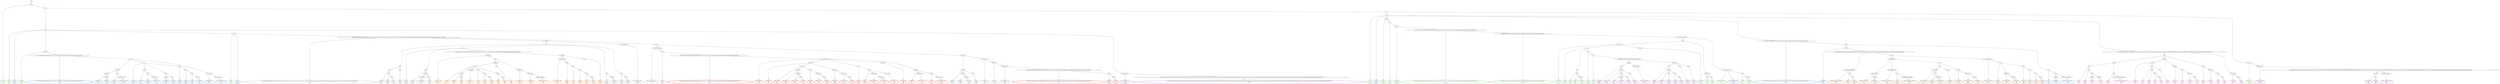digraph T {
	{
		rank=same
		398 [penwidth=3,colorscheme=set19,color=3,label="0;1;2;3_P\nP\n1.7%"]
		395 [penwidth=3,colorscheme=set19,color=3,label="6;8_P\nP\n4.1%"]
		393 [penwidth=3,colorscheme=set19,color=3,label="13;16;21_P\nP\n6.9%"]
		391 [penwidth=3,colorscheme=set19,color=3,label="20;23_P\nP\n8.3%"]
		388 [penwidth=3,colorscheme=set19,color=3,label="9;12_P\nP\n5.2%"]
		386 [penwidth=3,colorscheme=set19,color=3,label="30;34;39_P\nP\n0.14%"]
		384 [penwidth=3,colorscheme=set19,color=3,label="62_P\nP\n0.13%"]
		382 [penwidth=3,colorscheme=set19,color=3,label="70;77;80_P\nP\n0.06%"]
		380 [penwidth=3,colorscheme=set19,color=3,label="91;96;101;106;110;114;119;124;132;138;146;151;156;161;181;185;192;204;209;215;217;222;226;243;249;251;262;264;303;310;331;339;349;363;370;373;376;380;388_P\nP\n0.074%"]
		378 [penwidth=3,colorscheme=set19,color=3,label="400;408;411;414;419;427;432;435;439;443;446;453;455;460;466;469;490;494;515;556;567;578;615;625;630;640;646_P\nP\n0.029%"]
		374 [penwidth=3,colorscheme=set19,color=3,label="687;711_P\nP\n5.6%"]
		372 [penwidth=3,colorscheme=set19,color=3,label="726_P\nP\n2.1%"]
		370 [penwidth=3,colorscheme=set19,color=3,label="735_P\nP\n3.5%"]
		368 [penwidth=3,colorscheme=set19,color=3,label="744_P\nP\n1%"]
		366 [penwidth=3,colorscheme=set19,color=3,label="758;776_P\nP\n5.9%"]
		364 [penwidth=3,colorscheme=set19,color=3,label="757_P\nP\n5.4%"]
		362 [penwidth=3,colorscheme=set19,color=3,label="775_P\nP\n6.4%"]
		360 [penwidth=3,colorscheme=set19,color=3,label="743;756_P\nP\n6.2%"]
		357 [penwidth=3,colorscheme=set19,color=3,label="742_P\nP\n8%"]
		355 [penwidth=3,colorscheme=set19,color=3,label="755_P\nP\n5.3%"]
		353 [penwidth=3,colorscheme=set19,color=3,label="695;700;709;718_P\nP\n7%"]
		351 [penwidth=3,colorscheme=set19,color=3,label="734_P\nP\n5%"]
		349 [penwidth=3,colorscheme=set19,color=3,label="774;780_P\nP\n5.9%"]
		347 [penwidth=3,colorscheme=set19,color=3,label="10;11;14;17_P\nP\n6.2%"]
		346 [penwidth=3,colorscheme=set19,color=2,label="6;8_M1\nM1\n0.28%"]
		344 [penwidth=3,colorscheme=set19,color=2,label="24;27;37;45;50;53;59;66;72;89;94;99;113;117;121;130;137;139;150;159;175;188;191;194;199;203;208;221;232;235;245;254_M1\nM1\n6.4%"]
		340 [penwidth=3,colorscheme=set19,color=2,label="285;294_M1\nM1\n3.9%"]
		338 [penwidth=3,colorscheme=set19,color=2,label="316;323_M1\nM1\n5.3%"]
		336 [penwidth=3,colorscheme=set19,color=2,label="293_M1\nM1\n2.2%"]
		334 [penwidth=3,colorscheme=set19,color=2,label="309;315;322;330_M1\nM1\n6.1%"]
		332 [penwidth=3,colorscheme=set19,color=2,label="270_M1\nM1\n1.5%"]
		330 [penwidth=3,colorscheme=set19,color=2,label="277;292_M1\nM1\n2.9%"]
		328 [penwidth=3,colorscheme=set19,color=2,label="301_M1\nM1\n3.6%"]
		326 [penwidth=3,colorscheme=set19,color=2,label="314;321;329_M1\nM1\n5.6%"]
		323 [penwidth=3,colorscheme=set19,color=2,label="291;300_M1\nM1\n5.5%"]
		321 [penwidth=3,colorscheme=set19,color=2,label="328_M1\nM1\n6.6%"]
		319 [penwidth=3,colorscheme=set19,color=2,label="290_M1\nM1\n2.9%"]
		317 [penwidth=3,colorscheme=set19,color=2,label="299_M1\nM1\n0.84%"]
		315 [penwidth=3,colorscheme=set19,color=2,label="308_M1\nM1\n0.7%"]
		313 [penwidth=3,colorscheme=set19,color=2,label="327;337_M1\nM1\n5.5%"]
		311 [penwidth=3,colorscheme=set19,color=2,label="276;283;289_M1\nM1\n1.4%"]
		309 [penwidth=3,colorscheme=set19,color=2,label="313;326;336;343_M1\nM1\n5.9%"]
		308 [penwidth=3,colorscheme=set19,color=2,label="20;23_M1\nM1\n0.002%"]
		307 [penwidth=3,colorscheme=set19,color=2,label="9;12_M1\nM1\n0.006%"]
		306 [penwidth=3,colorscheme=set19,color=2,label="695;700;709;718_M1\nM1\n0.002%"]
		304 [penwidth=3,colorscheme=set19,color=2,label="38;41;55;61;67;76;85;90;95;100;109;115;118;123;127;131;141;155;168;172;180;184;197;207;212;224;231;234;238;244_M1\nM1\n3.9%"]
		301 [penwidth=3,colorscheme=set19,color=2,label="266;282_M1\nM1\n15%"]
		299 [penwidth=3,colorscheme=set19,color=2,label="275_M1\nM1\n3.5%"]
		296 [penwidth=3,colorscheme=set19,color=2,label="288;298_M1\nM1\n5.1%"]
		294 [penwidth=3,colorscheme=set19,color=2,label="307;312;319;325;334_M1\nM1\n5.2%"]
		289 [penwidth=3,colorscheme=set19,color=8,label="510_M2\nM2\n1.9%"]
		287 [penwidth=3,colorscheme=set19,color=8,label="536_M2\nM2\n5.8%"]
		284 [penwidth=3,colorscheme=set19,color=8,label="599;610_M2\nM2\n5.7%"]
		282 [penwidth=3,colorscheme=set19,color=8,label="609;617_M2\nM2\n7.6%"]
		280 [penwidth=3,colorscheme=set19,color=8,label="535_M2\nM2\n0.71%"]
		278 [penwidth=3,colorscheme=set19,color=8,label="559;571;582;590;598;608;627_M2\nM2\n5.7%"]
		275 [penwidth=3,colorscheme=set19,color=8,label="526;534_M2\nM2\n3.7%"]
		273 [penwidth=3,colorscheme=set19,color=8,label="551_M2\nM2\n3.1%"]
		271 [penwidth=3,colorscheme=set19,color=8,label="570_M2\nM2\n3.5%"]
		269 [penwidth=3,colorscheme=set19,color=8,label="581_M2\nM2\n2.2%"]
		267 [penwidth=3,colorscheme=set19,color=8,label="589_M2\nM2\n5.6%"]
		265 [penwidth=3,colorscheme=set19,color=8,label="607_M2\nM2\n5.4%"]
		263 [penwidth=3,colorscheme=set19,color=8,label="533;550_M2\nM2\n6.1%"]
		261 [penwidth=3,colorscheme=set19,color=8,label="580_M2\nM2\n0.4%"]
		259 [penwidth=3,colorscheme=set19,color=8,label="588;597_M2\nM2\n2.3%"]
		257 [penwidth=3,colorscheme=set19,color=8,label="621_M2\nM2\n7.5%"]
		255 [penwidth=3,colorscheme=set19,color=8,label="509_M2\nM2\n3.9%"]
		253 [penwidth=3,colorscheme=set19,color=8,label="525;549_M2\nM2\n5.4%"]
		251 [penwidth=3,colorscheme=set19,color=8,label="569_M2\nM2\n1.4%"]
		249 [penwidth=3,colorscheme=set19,color=8,label="587_M2\nM2\n6.9%"]
		247 [penwidth=3,colorscheme=set19,color=8,label="517;524;548_M2\nM2\n6.5%"]
		245 [penwidth=3,colorscheme=set19,color=8,label="606_M2\nM2\n8.7%"]
		243 [penwidth=3,colorscheme=set19,color=9,label="32;36;46;58;65;82;88;98;104;107;129;133;136;144;149;158;164;166;174;179;183;187;201;210;218;227;236;241;246;255;261;271;279;295;302;317;338;344;351;354;358;367;372;386;394;398;406;409;412;422;425;429;434;441;450;452;458;474;478;481;488_M3\nM3\n0.22%"]
		238 [penwidth=3,colorscheme=set19,color=9,label="544_M3\nM3\n2.5%"]
		236 [penwidth=3,colorscheme=set19,color=9,label="566_M3\nM3\n0.29%"]
		234 [penwidth=3,colorscheme=set19,color=9,label="576_M3\nM3\n6.7%"]
		232 [penwidth=3,colorscheme=set19,color=9,label="554_M3\nM3\n7.6%"]
		230 [penwidth=3,colorscheme=set19,color=9,label="521_M3\nM3\n4.3%"]
		228 [penwidth=3,colorscheme=set19,color=9,label="542_M3\nM3\n8.6%"]
		225 [penwidth=3,colorscheme=set19,color=9,label="585;604;613_M3\nM3\n7.3%"]
		223 [penwidth=3,colorscheme=set19,color=9,label="595_M3\nM3\n7.6%"]
		221 [penwidth=3,colorscheme=set19,color=9,label="541_M3\nM3\n0.0039%"]
		219 [penwidth=3,colorscheme=set19,color=9,label="563;594_M3\nM3\n8.9%"]
		217 [penwidth=3,colorscheme=set19,color=9,label="562_M3\nM3\n2.9%"]
		215 [penwidth=3,colorscheme=set19,color=9,label="603_M3\nM3\n5.6%"]
		213 [penwidth=3,colorscheme=set19,color=9,label="513;520;529;540_M3\nM3\n5.5%"]
		210 [penwidth=3,colorscheme=set19,color=9,label="501;506;512;519;528_M3\nM3\n2%"]
		208 [penwidth=3,colorscheme=set19,color=9,label="539_M3\nM3\n6.5%"]
		205 [penwidth=3,colorscheme=set19,color=9,label="518;538_M3\nM3\n0.7%"]
		203 [penwidth=3,colorscheme=set19,color=9,label="561;573_M3\nM3\n0.12%"]
		201 [penwidth=3,colorscheme=set19,color=9,label="623;629_M3\nM3\n5.5%"]
		199 [penwidth=3,colorscheme=set19,color=9,label="601_M3\nM3\n6.8%"]
		197 [penwidth=3,colorscheme=set19,color=9,label="527;537;552_M3\nM3\n2.6%"]
		195 [penwidth=3,colorscheme=set19,color=9,label="560;572_M3\nM3\n2%"]
		193 [penwidth=3,colorscheme=set19,color=9,label="583;592;600;611_M3\nM3\n5.8%"]
		190 [penwidth=3,colorscheme=set19,color=7,label="662;667;680;686;692;708_M4\nM4\n4.2%"]
		188 [penwidth=3,colorscheme=set19,color=7,label="764_M4\nM4\n2.3%"]
		186 [penwidth=3,colorscheme=set19,color=7,label="787_M4\nM4\n9.6%"]
		182 [penwidth=3,colorscheme=set19,color=7,label="699;707;723;752_M4\nM4\n5.3%"]
		180 [penwidth=3,colorscheme=set19,color=7,label="763;786_M4\nM4\n6.4%"]
		178 [penwidth=3,colorscheme=set19,color=7,label="706;716;722;731;751_M4\nM4\n7.8%"]
		176 [penwidth=3,colorscheme=set19,color=7,label="772_M4\nM4\n0.21%"]
		174 [penwidth=3,colorscheme=set19,color=7,label="785;800;802;808;813;818_M4\nM4\n5.2%"]
		170 [penwidth=3,colorscheme=set19,color=7,label="740;750;762_M4\nM4\n2.5%"]
		168 [penwidth=3,colorscheme=set19,color=7,label="771_M4\nM4\n4.6%"]
		166 [penwidth=3,colorscheme=set19,color=7,label="784;793;799_M4\nM4\n6.6%"]
		164 [penwidth=3,colorscheme=set19,color=7,label="749;761_M4\nM4\n5.4%"]
		162 [penwidth=3,colorscheme=set19,color=7,label="730;739_M4\nM4\n3.1%"]
		160 [penwidth=3,colorscheme=set19,color=7,label="748;760;770_M4\nM4\n0.29%"]
		158 [penwidth=3,colorscheme=set19,color=7,label="779;792_M4\nM4\n5.1%"]
		156 [penwidth=3,colorscheme=set19,color=7,label="678;698;705;714_M4\nM4\n4.5%"]
		154 [penwidth=3,colorscheme=set19,color=7,label="729_M4\nM4\n4.3%"]
		152 [penwidth=3,colorscheme=set19,color=7,label="738;769;778_M4\nM4\n4.4%"]
		150 [penwidth=3,colorscheme=set19,color=7,label="791;798_M4\nM4\n7.1%"]
		148 [penwidth=3,colorscheme=set19,color=7,label="783_M4\nM4\n1.3%"]
		146 [penwidth=3,colorscheme=set19,color=7,label="790_M4\nM4\n1.7%"]
		144 [penwidth=3,colorscheme=set19,color=7,label="797_M4\nM4\n2.2%"]
		142 [penwidth=3,colorscheme=set19,color=7,label="807_M4\nM4\n5.8%"]
		139 [penwidth=3,colorscheme=set19,color=5,label="926;941;944_M5\nM5\n0.72%"]
		135 [penwidth=3,colorscheme=set19,color=5,label="967_M5\nM5\n4%"]
		133 [penwidth=3,colorscheme=set19,color=5,label="973;980_M5\nM5\n5%"]
		131 [penwidth=3,colorscheme=set19,color=5,label="993_M5\nM5\n11%"]
		129 [penwidth=3,colorscheme=set19,color=5,label="987;992;998_M5\nM5\n6.4%"]
		127 [penwidth=3,colorscheme=set19,color=5,label="991_M5\nM5\n5.3%"]
		125 [penwidth=3,colorscheme=set19,color=5,label="1004_M5\nM5\n4.1%"]
		123 [penwidth=3,colorscheme=set19,color=5,label="1015_M5\nM5\n5.9%"]
		121 [penwidth=3,colorscheme=set19,color=5,label="997_M5\nM5\n4.5%"]
		119 [penwidth=3,colorscheme=set19,color=5,label="1014_M5\nM5\n5.5%"]
		117 [penwidth=3,colorscheme=set19,color=5,label="972_M5\nM5\n9.4%"]
		115 [penwidth=3,colorscheme=set19,color=5,label="955;966;971_M5\nM5\n3.7%"]
		113 [penwidth=3,colorscheme=set19,color=5,label="976;979;986_M5\nM5\n2.4%"]
		111 [penwidth=3,colorscheme=set19,color=5,label="996;1003;1009;1022_M5\nM5\n7.7%"]
		108 [penwidth=3,colorscheme=set19,color=5,label="957;961;965;970_M5\nM5\n3.6%"]
		106 [penwidth=3,colorscheme=set19,color=5,label="985_M5\nM5\n0.65%"]
		104 [penwidth=3,colorscheme=set19,color=5,label="995_M5\nM5\n4.9%"]
		102 [penwidth=3,colorscheme=set19,color=5,label="1002_M5\nM5\n2.2%"]
		100 [penwidth=3,colorscheme=set19,color=5,label="1021_M5\nM5\n2%"]
		98 [penwidth=3,colorscheme=set19,color=5,label="1029_M5\nM5\n5.6%"]
		96 [penwidth=3,colorscheme=set19,color=5,label="964_M5\nM5\n5.1%"]
		94 [penwidth=3,colorscheme=set19,color=4,label="22;26;31;44;49_M6\nM6\n0.088%"]
		92 [penwidth=3,colorscheme=set19,color=4,label="52;57;64;68;74;79;83;87;93;103;112;120;126;135;143;148;153;157;163;170;178;182;190;198;213;216;220;225;228;233;237;239;247;253;260;269;274;280;287;297;306;341;357;361;365;374;384;389;392;396;401;405;418;420;424;431;433;436;440;447;449;461;475;483;486;489;491;499;516;532;546;557;568;579;605;616;635;642;645;656;660;669;674;682;694;725;733;741;754;773;803;809;827;834;843;850;862;871;875;878;884;892;895;908;911_M6\nM6\n9%"]
		88 [penwidth=3,colorscheme=set19,color=4,label="904_M6\nM6\n9.2%"]
		86 [penwidth=3,colorscheme=set19,color=4,label="914;920_M6\nM6\n3.4%"]
		84 [penwidth=3,colorscheme=set19,color=4,label="924_M6\nM6\n3%"]
		82 [penwidth=3,colorscheme=set19,color=4,label="930;938_M6\nM6\n7.3%"]
		80 [penwidth=3,colorscheme=set19,color=4,label="935_M6\nM6\n9.2%"]
		78 [penwidth=3,colorscheme=set19,color=4,label="947_M6\nM6\n5.3%"]
		76 [penwidth=3,colorscheme=set19,color=4,label="919;923;934;942_M6\nM6\n5.4%"]
		73 [penwidth=3,colorscheme=set19,color=4,label="913_M6\nM6\n5.9%"]
		71 [penwidth=3,colorscheme=set19,color=4,label="918;929_M6\nM6\n0.4%"]
		69 [penwidth=3,colorscheme=set19,color=4,label="933_M6\nM6\n5.6%"]
		67 [penwidth=3,colorscheme=set19,color=4,label="937_M6\nM6\n1.6%"]
		65 [penwidth=3,colorscheme=set19,color=4,label="946_M6\nM6\n5.1%"]
		63 [penwidth=3,colorscheme=set19,color=4,label="922_M6\nM6\n5.1%"]
		61 [penwidth=3,colorscheme=set19,color=4,label="928_M6\nM6\n7.9%"]
		59 [penwidth=3,colorscheme=set19,color=4,label="19;28;29;33;42_M6\nM6\n2.9%"]
		56 [penwidth=3,colorscheme=set19,color=4,label="917;927_M6\nM6\n3.2%"]
		54 [penwidth=3,colorscheme=set19,color=4,label="932_M6\nM6\n5.2%"]
		52 [penwidth=3,colorscheme=set19,color=4,label="921;931;945;950;953_M6\nM6\n5.2%"]
		50 [penwidth=3,colorscheme=set19,color=1,label="584;593;602;612;619;624;637;641;648;654;664;684;689;703;712;720;727;736;746;767;806;811;823;830;838;846;852;855;863;867;881;887;898;906;909;925;940_M7\nM7\n4.9%"]
		48 [penwidth=3,colorscheme=set19,color=1,label="951;954;958_M7\nM7\n1.7%"]
		46 [penwidth=3,colorscheme=set19,color=1,label="960;963_M7\nM7\n3%"]
		44 [penwidth=3,colorscheme=set19,color=1,label="969;975_M7\nM7\n11%"]
		42 [penwidth=3,colorscheme=set19,color=1,label="994;1013_M7\nM7\n0.49%"]
		40 [penwidth=3,colorscheme=set19,color=1,label="1026;1028_M7\nM7\n1.1%"]
		38 [penwidth=3,colorscheme=set19,color=1,label="1031_M7\nM7\n5.4%"]
		36 [penwidth=3,colorscheme=set19,color=1,label="1008_M7\nM7\n1.3%"]
		34 [penwidth=3,colorscheme=set19,color=1,label="1020;1027_M7\nM7\n1.7%"]
		32 [penwidth=3,colorscheme=set19,color=1,label="1030_M7\nM7\n5.5%"]
		30 [penwidth=3,colorscheme=set19,color=1,label="978;984_M7\nM7\n2.7%"]
		28 [penwidth=3,colorscheme=set19,color=1,label="1001;1019_M7\nM7\n0.15%"]
		26 [penwidth=3,colorscheme=set19,color=1,label="1025_M7\nM7\n5.1%"]
		24 [penwidth=3,colorscheme=set19,color=1,label="968_M7\nM7\n0.9%"]
		22 [penwidth=3,colorscheme=set19,color=1,label="974_M7\nM7\n2.7%"]
		20 [penwidth=3,colorscheme=set19,color=1,label="983;990;1000_M7\nM7\n4%"]
		18 [penwidth=3,colorscheme=set19,color=1,label="1012;1018_M7\nM7\n6.7%"]
		16 [penwidth=3,colorscheme=set19,color=1,label="1017;1024_M7\nM7\n5.9%"]
		14 [penwidth=3,colorscheme=set19,color=1,label="977;982_M7\nM7\n6.4%"]
		12 [penwidth=3,colorscheme=set19,color=1,label="981;989_M7\nM7\n4.1%"]
		10 [penwidth=3,colorscheme=set19,color=1,label="999;1007;1011_M7\nM7\n6.2%"]
		8 [penwidth=3,colorscheme=set19,color=1,label="1006_M7\nM7\n3.3%"]
		6 [penwidth=3,colorscheme=set19,color=1,label="1010;1016;1023_M7\nM7\n5.4%"]
		4 [penwidth=3,colorscheme=set19,color=1,label="618;622;628;632;636;644;647;653;671;688;697;702;719;745;766;781;795;816;820;829;832;835;845;848;854;857;859;866;870;876;880;886;889;897;902;905;915;936;939;956_M7\nM7\n2.1%"]
		2 [penwidth=3,colorscheme=set19,color=1,label="988_M7\nM7\n3.3%"]
		0 [penwidth=3,colorscheme=set19,color=1,label="1005_M7\nM7\n5.4%"]
	}
	400 [label="GL"]
	399 [label="0;1;2;3"]
	397 [label="4;5"]
	396 [label="6;8"]
	394 [label="13;16;21"]
	392 [label="20;23"]
	390 [label="7"]
	389 [label="9;12"]
	387 [label="30;34;39"]
	385 [label="62"]
	383 [label="70;77;80"]
	381 [label="91;96;101;106;110;114;119;124;132;138;146;151;156;161;181;185;192;204;209;215;217;222;226;243;249;251;262;264;303;310;331;339;349;363;370;373;376;380;388"]
	379 [label="400;408;411;414;419;427;432;435;439;443;446;453;455;460;466;469;490;494;515;556;567;578;615;625;630;640;646"]
	377 [label="657;661;670;675;676"]
	376 [label="683"]
	375 [label="687;711"]
	373 [label="726"]
	371 [label="735"]
	369 [label="744"]
	367 [label="758;776"]
	365 [label="757"]
	363 [label="775"]
	361 [label="743;756"]
	359 [label="696;701;710"]
	358 [label="742"]
	356 [label="755"]
	354 [label="695;700;709;718"]
	352 [label="734"]
	350 [label="774;780"]
	348 [label="10;11;14;17"]
	345 [label="24;27;37;45;50;53;59;66;72;89;94;99;113;117;121;130;137;139;150;159;175;188;191;194;199;203;208;221;232;235;245;254"]
	343 [label="258"]
	342 [label="267;278"]
	341 [label="285;294"]
	339 [label="316;323"]
	337 [label="293"]
	335 [label="309;315;322;330"]
	333 [label="270"]
	331 [label="277;292"]
	329 [label="301"]
	327 [label="314;321;329"]
	325 [label="284"]
	324 [label="291;300"]
	322 [label="328"]
	320 [label="290"]
	318 [label="299"]
	316 [label="308"]
	314 [label="327;337"]
	312 [label="276;283;289"]
	310 [label="313;326;336;343"]
	305 [label="38;41;55;61;67;76;85;90;95;100;109;115;118;123;127;131;141;155;168;172;180;184;197;207;212;224;231;234;238;244"]
	303 [label="257"]
	302 [label="266;282"]
	300 [label="275"]
	298 [label="281"]
	297 [label="288;298"]
	295 [label="307;312;319;325;334"]
	293 [label="15;18;25;35;40;43;48;56;63;71;73;78;81;86;92;97;102;111;116;125;128;142;147;152;162;169;173;177;186;195;200;206;214;230;240;250;268;272;286;296;304;311;318;324;332;355;359;368;377;382;393;402;415;421;428;444;457;462;465;467;473;480;485;487"]
	292 [label="492"]
	291 [label="496"]
	290 [label="510"]
	288 [label="536"]
	286 [label="591"]
	285 [label="599;610"]
	283 [label="609;617"]
	281 [label="535"]
	279 [label="559;571;582;590;598;608;627"]
	277 [label="500;504"]
	276 [label="526;534"]
	274 [label="551"]
	272 [label="570"]
	270 [label="581"]
	268 [label="589"]
	266 [label="607"]
	264 [label="533;550"]
	262 [label="580"]
	260 [label="588;597"]
	258 [label="621"]
	256 [label="509"]
	254 [label="525;549"]
	252 [label="569"]
	250 [label="587"]
	248 [label="517;524;548"]
	246 [label="606"]
	244 [label="32;36;46;58;65;82;88;98;104;107;129;133;136;144;149;158;164;166;174;179;183;187;201;210;218;227;236;241;246;255;261;271;279;295;302;317;338;344;351;354;358;367;372;386;394;398;406;409;412;422;425;429;434;441;450;452;458;474;478;481;488"]
	242 [label="493;502"]
	241 [label="507"]
	240 [label="514"]
	239 [label="544"]
	237 [label="566"]
	235 [label="576"]
	233 [label="554"]
	231 [label="521"]
	229 [label="542"]
	227 [label="564;574"]
	226 [label="585;604;613"]
	224 [label="595"]
	222 [label="541"]
	220 [label="563;594"]
	218 [label="562"]
	216 [label="603"]
	214 [label="513;520;529;540"]
	212 [label="497"]
	211 [label="501;506;512;519;528"]
	209 [label="539"]
	207 [label="505;511"]
	206 [label="518;538"]
	204 [label="561;573"]
	202 [label="623;629"]
	200 [label="601"]
	198 [label="527;537;552"]
	196 [label="560;572"]
	194 [label="583;592;600;611"]
	192 [label="320;335;342;346;348;353;362;366;369;375;379;385;390;397;399;403;407;410;416;423;426;430;437;451;456;464;470;472;477;479;482;484;495;523;547;558;626;631;638;643;650;652;658"]
	191 [label="662;667;680;686;692;708"]
	189 [label="764"]
	187 [label="787"]
	185 [label="666"]
	184 [label="672;679;685;691"]
	183 [label="699;707;723;752"]
	181 [label="763;786"]
	179 [label="706;716;722;731;751"]
	177 [label="772"]
	175 [label="785;800;802;808;813;818"]
	173 [label="715"]
	172 [label="721"]
	171 [label="740;750;762"]
	169 [label="771"]
	167 [label="784;793;799"]
	165 [label="749;761"]
	163 [label="730;739"]
	161 [label="748;760;770"]
	159 [label="779;792"]
	157 [label="678;698;705;714"]
	155 [label="729"]
	153 [label="738;769;778"]
	151 [label="791;798"]
	149 [label="783"]
	147 [label="790"]
	145 [label="797"]
	143 [label="807"]
	141 [label="530;543;553;565;575;586;633;651;663;665;677;690;704;713;728;737;747;759;768;777;782;789;796;812;817;821;825;828;839;842;856;860;864;873;882;888;891;899;907;910;916"]
	140 [label="926;941;944"]
	138 [label="949"]
	137 [label="952;959;962"]
	136 [label="967"]
	134 [label="973;980"]
	132 [label="993"]
	130 [label="987;992;998"]
	128 [label="991"]
	126 [label="1004"]
	124 [label="1015"]
	122 [label="997"]
	120 [label="1014"]
	118 [label="972"]
	116 [label="955;966;971"]
	114 [label="976;979;986"]
	112 [label="996;1003;1009;1022"]
	110 [label="943;948"]
	109 [label="957;961;965;970"]
	107 [label="985"]
	105 [label="995"]
	103 [label="1002"]
	101 [label="1021"]
	99 [label="1029"]
	97 [label="964"]
	95 [label="22;26;31;44;49"]
	93 [label="52;57;64;68;74;79;83;87;93;103;112;120;126;135;143;148;153;157;163;170;178;182;190;198;213;216;220;225;228;233;237;239;247;253;260;269;274;280;287;297;306;341;357;361;365;374;384;389;392;396;401;405;418;420;424;431;433;436;440;447;449;461;475;483;486;489;491;499;516;532;546;557;568;579;605;616;635;642;645;656;660;669;674;682;694;725;733;741;754;773;803;809;827;834;843;850;862;871;875;878;884;892;895;908;911"]
	91 [label="805;810;815;837;841;844;847;851;865;869;872;879;894"]
	90 [label="896;901"]
	89 [label="904"]
	87 [label="914;920"]
	85 [label="924"]
	83 [label="930;938"]
	81 [label="935"]
	79 [label="947"]
	77 [label="919;923;934;942"]
	75 [label="900;903"]
	74 [label="913"]
	72 [label="918;929"]
	70 [label="933"]
	68 [label="937"]
	66 [label="946"]
	64 [label="922"]
	62 [label="928"]
	60 [label="19;28;29;33;42"]
	58 [label="47;51;54;60;69;75;84;105;108;122;134;140;145;154;160;165;167;171;176;189;193;196;202;205;211;219;223;229;242;248;252;256;259;263;265;273;305;333;340;345;347;350;352;356;360;364;371;378;381;383;387;391;395;404;413;417;438;442;445;448;454;459;463;468;471;476;498;503;508;522;531;545;555;577;596;614;620;634;639;649;655;659;668;673;681;693;717;724;732;753;765;788;794;801;804;814;819;822;824;826;831;833;836;840;849;853;858;861;868;874;877;883;885;890;893;912"]
	57 [label="917;927"]
	55 [label="932"]
	53 [label="921;931;945;950;953"]
	51 [label="584;593;602;612;619;624;637;641;648;654;664;684;689;703;712;720;727;736;746;767;806;811;823;830;838;846;852;855;863;867;881;887;898;906;909;925;940"]
	49 [label="951;954;958"]
	47 [label="960;963"]
	45 [label="969;975"]
	43 [label="994;1013"]
	41 [label="1026;1028"]
	39 [label="1031"]
	37 [label="1008"]
	35 [label="1020;1027"]
	33 [label="1030"]
	31 [label="978;984"]
	29 [label="1001;1019"]
	27 [label="1025"]
	25 [label="968"]
	23 [label="974"]
	21 [label="983;990;1000"]
	19 [label="1012;1018"]
	17 [label="1017;1024"]
	15 [label="977;982"]
	13 [label="981;989"]
	11 [label="999;1007;1011"]
	9 [label="1006"]
	7 [label="1010;1016;1023"]
	5 [label="618;622;628;632;636;644;647;653;671;688;697;702;719;745;766;781;795;816;820;829;832;835;845;848;854;857;859;866;870;876;880;886;889;897;902;905;915;936;939;956"]
	3 [label="988"]
	1 [label="1005"]
	400 -> 399
	399 -> 398
	399 -> 397
	397 -> 396
	397 -> 390
	396 -> 395
	396 -> 394
	396 -> 392
	396 -> 346
	396 -> 95
	394 -> 393
	394 -> 345
	392 -> 391
	392 -> 308
	392 -> 244
	390 -> 389
	390 -> 348
	389 -> 388
	389 -> 387
	389 -> 307
	389 -> 305
	389 -> 293
	387 -> 386
	387 -> 385
	385 -> 384
	385 -> 383
	383 -> 382
	383 -> 381
	381 -> 380
	381 -> 379
	379 -> 378
	379 -> 377
	377 -> 376
	377 -> 354
	376 -> 375
	376 -> 359
	375 -> 374
	375 -> 373
	375 -> 361
	373 -> 372
	373 -> 371
	373 -> 365
	371 -> 370
	371 -> 369
	369 -> 368
	369 -> 367
	367 -> 366
	365 -> 364
	365 -> 363
	363 -> 362
	363 -> 91
	361 -> 360
	359 -> 358
	359 -> 356
	358 -> 357
	356 -> 355
	354 -> 353
	354 -> 352
	354 -> 306
	352 -> 351
	352 -> 350
	350 -> 349
	348 -> 347
	348 -> 60
	345 -> 344
	345 -> 343
	343 -> 342
	343 -> 333
	343 -> 312
	342 -> 341
	342 -> 337
	341 -> 340
	341 -> 339
	339 -> 338
	337 -> 336
	337 -> 335
	335 -> 334
	333 -> 332
	333 -> 331
	333 -> 325
	333 -> 320
	331 -> 330
	331 -> 329
	329 -> 328
	329 -> 327
	327 -> 326
	325 -> 324
	325 -> 322
	324 -> 323
	322 -> 321
	320 -> 319
	320 -> 318
	318 -> 317
	318 -> 316
	316 -> 315
	316 -> 314
	314 -> 313
	312 -> 311
	312 -> 310
	310 -> 309
	305 -> 304
	305 -> 303
	303 -> 302
	303 -> 300
	302 -> 301
	302 -> 192
	300 -> 299
	300 -> 298
	298 -> 297
	298 -> 295
	297 -> 296
	295 -> 294
	293 -> 292
	293 -> 248
	292 -> 291
	292 -> 277
	292 -> 256
	291 -> 290
	291 -> 281
	290 -> 289
	290 -> 288
	288 -> 287
	288 -> 286
	286 -> 285
	286 -> 283
	285 -> 284
	283 -> 282
	281 -> 280
	281 -> 279
	279 -> 278
	277 -> 276
	277 -> 264
	276 -> 275
	276 -> 274
	274 -> 273
	274 -> 272
	274 -> 266
	272 -> 271
	272 -> 270
	270 -> 269
	270 -> 268
	268 -> 267
	266 -> 265
	264 -> 263
	264 -> 262
	262 -> 261
	262 -> 260
	260 -> 259
	260 -> 258
	258 -> 257
	256 -> 255
	256 -> 254
	254 -> 253
	254 -> 252
	252 -> 251
	252 -> 250
	250 -> 249
	248 -> 247
	248 -> 246
	246 -> 245
	244 -> 243
	244 -> 242
	244 -> 212
	242 -> 241
	242 -> 214
	241 -> 240
	241 -> 231
	241 -> 222
	241 -> 218
	240 -> 239
	240 -> 233
	239 -> 238
	239 -> 237
	237 -> 236
	237 -> 235
	235 -> 234
	233 -> 232
	231 -> 230
	231 -> 229
	231 -> 141
	229 -> 228
	229 -> 227
	227 -> 226
	227 -> 224
	226 -> 225
	224 -> 223
	222 -> 221
	222 -> 220
	220 -> 219
	218 -> 217
	218 -> 216
	216 -> 215
	214 -> 213
	212 -> 211
	212 -> 207
	211 -> 210
	211 -> 209
	209 -> 208
	209 -> 51
	207 -> 206
	207 -> 198
	206 -> 205
	206 -> 204
	206 -> 200
	204 -> 203
	204 -> 202
	202 -> 201
	200 -> 199
	198 -> 197
	198 -> 196
	196 -> 195
	196 -> 194
	194 -> 193
	194 -> 5
	192 -> 191
	192 -> 185
	191 -> 190
	191 -> 189
	189 -> 188
	189 -> 187
	187 -> 186
	185 -> 184
	185 -> 157
	184 -> 183
	184 -> 179
	184 -> 173
	183 -> 182
	183 -> 181
	181 -> 180
	179 -> 178
	179 -> 177
	177 -> 176
	177 -> 175
	175 -> 174
	173 -> 172
	173 -> 163
	172 -> 171
	172 -> 165
	171 -> 170
	171 -> 169
	169 -> 168
	169 -> 167
	167 -> 166
	165 -> 164
	163 -> 162
	163 -> 161
	161 -> 160
	161 -> 159
	159 -> 158
	157 -> 156
	157 -> 155
	155 -> 154
	155 -> 153
	155 -> 149
	153 -> 152
	153 -> 151
	151 -> 150
	149 -> 148
	149 -> 147
	147 -> 146
	147 -> 145
	145 -> 144
	145 -> 143
	143 -> 142
	141 -> 140
	141 -> 110
	140 -> 139
	140 -> 138
	138 -> 137
	138 -> 116
	137 -> 136
	137 -> 118
	136 -> 135
	136 -> 134
	136 -> 130
	136 -> 128
	136 -> 122
	134 -> 133
	134 -> 132
	132 -> 131
	130 -> 129
	128 -> 127
	128 -> 126
	126 -> 125
	126 -> 124
	124 -> 123
	122 -> 121
	122 -> 120
	120 -> 119
	118 -> 117
	116 -> 115
	116 -> 114
	114 -> 113
	114 -> 112
	112 -> 111
	110 -> 109
	110 -> 97
	109 -> 108
	109 -> 107
	107 -> 106
	107 -> 105
	105 -> 104
	105 -> 103
	103 -> 102
	103 -> 101
	101 -> 100
	101 -> 99
	99 -> 98
	97 -> 96
	95 -> 94
	95 -> 93
	93 -> 92
	91 -> 90
	91 -> 75
	90 -> 89
	90 -> 77
	89 -> 88
	89 -> 87
	87 -> 86
	87 -> 85
	87 -> 79
	85 -> 84
	85 -> 83
	85 -> 81
	83 -> 82
	81 -> 80
	79 -> 78
	77 -> 76
	75 -> 74
	75 -> 64
	75 -> 62
	74 -> 73
	74 -> 72
	72 -> 71
	72 -> 70
	72 -> 68
	70 -> 69
	68 -> 67
	68 -> 66
	66 -> 65
	64 -> 63
	62 -> 61
	60 -> 59
	60 -> 58
	58 -> 57
	58 -> 53
	57 -> 56
	57 -> 55
	55 -> 54
	53 -> 52
	51 -> 50
	51 -> 49
	49 -> 48
	49 -> 47
	49 -> 25
	49 -> 15
	49 -> 13
	47 -> 46
	47 -> 45
	47 -> 31
	45 -> 44
	45 -> 43
	45 -> 37
	43 -> 42
	43 -> 41
	41 -> 40
	41 -> 39
	39 -> 38
	37 -> 36
	37 -> 35
	35 -> 34
	35 -> 33
	33 -> 32
	31 -> 30
	31 -> 29
	29 -> 28
	29 -> 27
	27 -> 26
	25 -> 24
	25 -> 23
	23 -> 22
	23 -> 21
	23 -> 17
	21 -> 20
	21 -> 19
	19 -> 18
	17 -> 16
	15 -> 14
	13 -> 12
	13 -> 11
	13 -> 9
	11 -> 10
	9 -> 8
	9 -> 7
	7 -> 6
	5 -> 4
	5 -> 3
	3 -> 2
	3 -> 1
	1 -> 0
}
